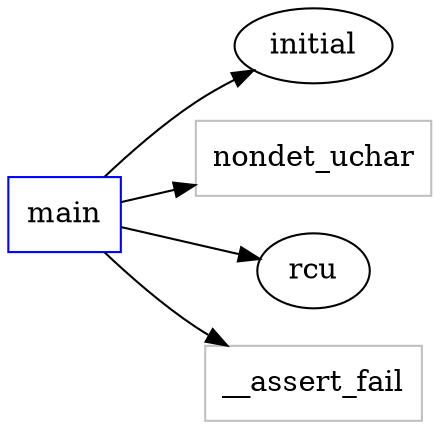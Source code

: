 digraph functioncalls {
rankdir=LR;

main [shape="box", color=blue];
main -> initial;
nondet_uchar [shape="box", color=grey];
main -> nondet_uchar;
main -> rcu;
__assert_fail [shape="box", color=grey];
main -> __assert_fail;
}
